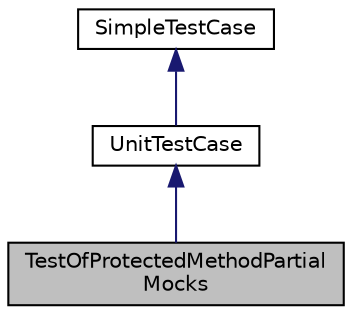 digraph "TestOfProtectedMethodPartialMocks"
{
  edge [fontname="Helvetica",fontsize="10",labelfontname="Helvetica",labelfontsize="10"];
  node [fontname="Helvetica",fontsize="10",shape=record];
  Node1 [label="TestOfProtectedMethodPartial\lMocks",height=0.2,width=0.4,color="black", fillcolor="grey75", style="filled" fontcolor="black"];
  Node2 -> Node1 [dir="back",color="midnightblue",fontsize="10",style="solid",fontname="Helvetica"];
  Node2 [label="UnitTestCase",height=0.2,width=0.4,color="black", fillcolor="white", style="filled",URL="$class_unit_test_case.html"];
  Node3 -> Node2 [dir="back",color="midnightblue",fontsize="10",style="solid",fontname="Helvetica"];
  Node3 [label="SimpleTestCase",height=0.2,width=0.4,color="black", fillcolor="white", style="filled",URL="$class_simple_test_case.html"];
}
